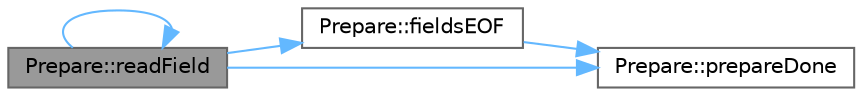digraph "Prepare::readField"
{
 // INTERACTIVE_SVG=YES
 // LATEX_PDF_SIZE
  bgcolor="transparent";
  edge [fontname=Helvetica,fontsize=10,labelfontname=Helvetica,labelfontsize=10];
  node [fontname=Helvetica,fontsize=10,shape=box,height=0.2,width=0.4];
  rankdir="LR";
  Node1 [id="Node000001",label="Prepare::readField",height=0.2,width=0.4,color="gray40", fillcolor="grey60", style="filled", fontcolor="black",tooltip=" "];
  Node1 -> Node2 [id="edge5_Node000001_Node000002",color="steelblue1",style="solid",tooltip=" "];
  Node2 [id="Node000002",label="Prepare::fieldsEOF",height=0.2,width=0.4,color="grey40", fillcolor="white", style="filled",URL="$d0/d15/a00700_a2e82b300f3c6c0d5e843573b06ee580f.html#a2e82b300f3c6c0d5e843573b06ee580f",tooltip=" "];
  Node2 -> Node3 [id="edge6_Node000002_Node000003",color="steelblue1",style="solid",tooltip=" "];
  Node3 [id="Node000003",label="Prepare::prepareDone",height=0.2,width=0.4,color="grey40", fillcolor="white", style="filled",URL="$d0/d15/a00700_a139fdefbae8ef7d4f3864f783d502783.html#a139fdefbae8ef7d4f3864f783d502783",tooltip=" "];
  Node1 -> Node3 [id="edge7_Node000001_Node000003",color="steelblue1",style="solid",tooltip=" "];
  Node1 -> Node1 [id="edge8_Node000001_Node000001",color="steelblue1",style="solid",tooltip=" "];
}
